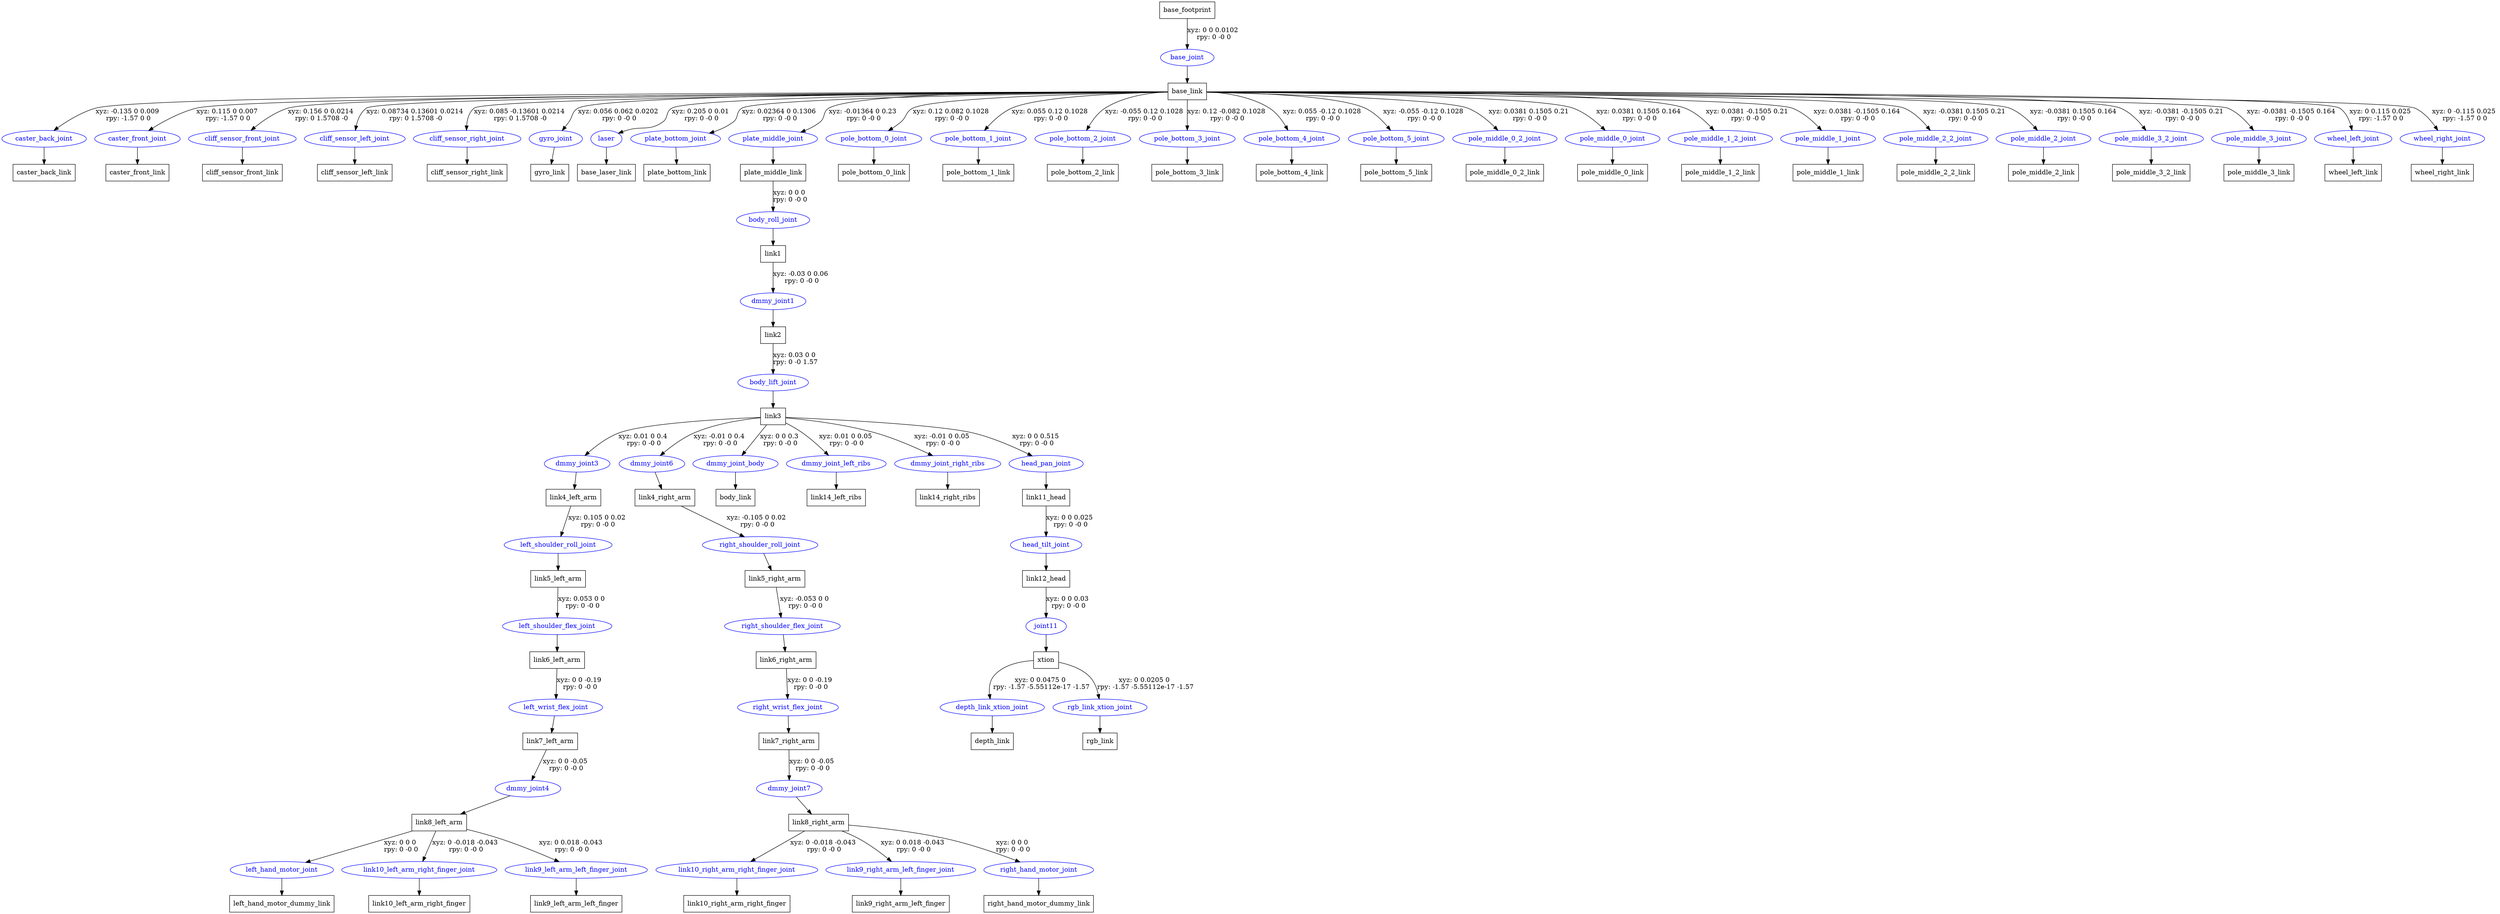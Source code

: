 digraph G {
node [shape=box];
"base_footprint" [label="base_footprint"];
"base_link" [label="base_link"];
"caster_back_link" [label="caster_back_link"];
"caster_front_link" [label="caster_front_link"];
"cliff_sensor_front_link" [label="cliff_sensor_front_link"];
"cliff_sensor_left_link" [label="cliff_sensor_left_link"];
"cliff_sensor_right_link" [label="cliff_sensor_right_link"];
"gyro_link" [label="gyro_link"];
"base_laser_link" [label="base_laser_link"];
"plate_bottom_link" [label="plate_bottom_link"];
"plate_middle_link" [label="plate_middle_link"];
"link1" [label="link1"];
"link2" [label="link2"];
"link3" [label="link3"];
"link4_left_arm" [label="link4_left_arm"];
"link5_left_arm" [label="link5_left_arm"];
"link6_left_arm" [label="link6_left_arm"];
"link7_left_arm" [label="link7_left_arm"];
"link8_left_arm" [label="link8_left_arm"];
"left_hand_motor_dummy_link" [label="left_hand_motor_dummy_link"];
"link10_left_arm_right_finger" [label="link10_left_arm_right_finger"];
"link9_left_arm_left_finger" [label="link9_left_arm_left_finger"];
"link4_right_arm" [label="link4_right_arm"];
"link5_right_arm" [label="link5_right_arm"];
"link6_right_arm" [label="link6_right_arm"];
"link7_right_arm" [label="link7_right_arm"];
"link8_right_arm" [label="link8_right_arm"];
"link10_right_arm_right_finger" [label="link10_right_arm_right_finger"];
"link9_right_arm_left_finger" [label="link9_right_arm_left_finger"];
"right_hand_motor_dummy_link" [label="right_hand_motor_dummy_link"];
"body_link" [label="body_link"];
"link14_left_ribs" [label="link14_left_ribs"];
"link14_right_ribs" [label="link14_right_ribs"];
"link11_head" [label="link11_head"];
"link12_head" [label="link12_head"];
"xtion" [label="xtion"];
"depth_link" [label="depth_link"];
"rgb_link" [label="rgb_link"];
"pole_bottom_0_link" [label="pole_bottom_0_link"];
"pole_bottom_1_link" [label="pole_bottom_1_link"];
"pole_bottom_2_link" [label="pole_bottom_2_link"];
"pole_bottom_3_link" [label="pole_bottom_3_link"];
"pole_bottom_4_link" [label="pole_bottom_4_link"];
"pole_bottom_5_link" [label="pole_bottom_5_link"];
"pole_middle_0_2_link" [label="pole_middle_0_2_link"];
"pole_middle_0_link" [label="pole_middle_0_link"];
"pole_middle_1_2_link" [label="pole_middle_1_2_link"];
"pole_middle_1_link" [label="pole_middle_1_link"];
"pole_middle_2_2_link" [label="pole_middle_2_2_link"];
"pole_middle_2_link" [label="pole_middle_2_link"];
"pole_middle_3_2_link" [label="pole_middle_3_2_link"];
"pole_middle_3_link" [label="pole_middle_3_link"];
"wheel_left_link" [label="wheel_left_link"];
"wheel_right_link" [label="wheel_right_link"];
node [shape=ellipse, color=blue, fontcolor=blue];
"base_footprint" -> "base_joint" [label="xyz: 0 0 0.0102 \nrpy: 0 -0 0"]
"base_joint" -> "base_link"
"base_link" -> "caster_back_joint" [label="xyz: -0.135 0 0.009 \nrpy: -1.57 0 0"]
"caster_back_joint" -> "caster_back_link"
"base_link" -> "caster_front_joint" [label="xyz: 0.115 0 0.007 \nrpy: -1.57 0 0"]
"caster_front_joint" -> "caster_front_link"
"base_link" -> "cliff_sensor_front_joint" [label="xyz: 0.156 0 0.0214 \nrpy: 0 1.5708 -0"]
"cliff_sensor_front_joint" -> "cliff_sensor_front_link"
"base_link" -> "cliff_sensor_left_joint" [label="xyz: 0.08734 0.13601 0.0214 \nrpy: 0 1.5708 -0"]
"cliff_sensor_left_joint" -> "cliff_sensor_left_link"
"base_link" -> "cliff_sensor_right_joint" [label="xyz: 0.085 -0.13601 0.0214 \nrpy: 0 1.5708 -0"]
"cliff_sensor_right_joint" -> "cliff_sensor_right_link"
"base_link" -> "gyro_joint" [label="xyz: 0.056 0.062 0.0202 \nrpy: 0 -0 0"]
"gyro_joint" -> "gyro_link"
"base_link" -> "laser" [label="xyz: 0.205 0 0.01 \nrpy: 0 -0 0"]
"laser" -> "base_laser_link"
"base_link" -> "plate_bottom_joint" [label="xyz: 0.02364 0 0.1306 \nrpy: 0 -0 0"]
"plate_bottom_joint" -> "plate_bottom_link"
"base_link" -> "plate_middle_joint" [label="xyz: -0.01364 0 0.23 \nrpy: 0 -0 0"]
"plate_middle_joint" -> "plate_middle_link"
"plate_middle_link" -> "body_roll_joint" [label="xyz: 0 0 0 \nrpy: 0 -0 0"]
"body_roll_joint" -> "link1"
"link1" -> "dmmy_joint1" [label="xyz: -0.03 0 0.06 \nrpy: 0 -0 0"]
"dmmy_joint1" -> "link2"
"link2" -> "body_lift_joint" [label="xyz: 0.03 0 0 \nrpy: 0 -0 1.57"]
"body_lift_joint" -> "link3"
"link3" -> "dmmy_joint3" [label="xyz: 0.01 0 0.4 \nrpy: 0 -0 0"]
"dmmy_joint3" -> "link4_left_arm"
"link4_left_arm" -> "left_shoulder_roll_joint" [label="xyz: 0.105 0 0.02 \nrpy: 0 -0 0"]
"left_shoulder_roll_joint" -> "link5_left_arm"
"link5_left_arm" -> "left_shoulder_flex_joint" [label="xyz: 0.053 0 0 \nrpy: 0 -0 0"]
"left_shoulder_flex_joint" -> "link6_left_arm"
"link6_left_arm" -> "left_wrist_flex_joint" [label="xyz: 0 0 -0.19 \nrpy: 0 -0 0"]
"left_wrist_flex_joint" -> "link7_left_arm"
"link7_left_arm" -> "dmmy_joint4" [label="xyz: 0 0 -0.05 \nrpy: 0 -0 0"]
"dmmy_joint4" -> "link8_left_arm"
"link8_left_arm" -> "left_hand_motor_joint" [label="xyz: 0 0 0 \nrpy: 0 -0 0"]
"left_hand_motor_joint" -> "left_hand_motor_dummy_link"
"link8_left_arm" -> "link10_left_arm_right_finger_joint" [label="xyz: 0 -0.018 -0.043 \nrpy: 0 -0 0"]
"link10_left_arm_right_finger_joint" -> "link10_left_arm_right_finger"
"link8_left_arm" -> "link9_left_arm_left_finger_joint" [label="xyz: 0 0.018 -0.043 \nrpy: 0 -0 0"]
"link9_left_arm_left_finger_joint" -> "link9_left_arm_left_finger"
"link3" -> "dmmy_joint6" [label="xyz: -0.01 0 0.4 \nrpy: 0 -0 0"]
"dmmy_joint6" -> "link4_right_arm"
"link4_right_arm" -> "right_shoulder_roll_joint" [label="xyz: -0.105 0 0.02 \nrpy: 0 -0 0"]
"right_shoulder_roll_joint" -> "link5_right_arm"
"link5_right_arm" -> "right_shoulder_flex_joint" [label="xyz: -0.053 0 0 \nrpy: 0 -0 0"]
"right_shoulder_flex_joint" -> "link6_right_arm"
"link6_right_arm" -> "right_wrist_flex_joint" [label="xyz: 0 0 -0.19 \nrpy: 0 -0 0"]
"right_wrist_flex_joint" -> "link7_right_arm"
"link7_right_arm" -> "dmmy_joint7" [label="xyz: 0 0 -0.05 \nrpy: 0 -0 0"]
"dmmy_joint7" -> "link8_right_arm"
"link8_right_arm" -> "link10_right_arm_right_finger_joint" [label="xyz: 0 -0.018 -0.043 \nrpy: 0 -0 0"]
"link10_right_arm_right_finger_joint" -> "link10_right_arm_right_finger"
"link8_right_arm" -> "link9_right_arm_left_finger_joint" [label="xyz: 0 0.018 -0.043 \nrpy: 0 -0 0"]
"link9_right_arm_left_finger_joint" -> "link9_right_arm_left_finger"
"link8_right_arm" -> "right_hand_motor_joint" [label="xyz: 0 0 0 \nrpy: 0 -0 0"]
"right_hand_motor_joint" -> "right_hand_motor_dummy_link"
"link3" -> "dmmy_joint_body" [label="xyz: 0 0 0.3 \nrpy: 0 -0 0"]
"dmmy_joint_body" -> "body_link"
"link3" -> "dmmy_joint_left_ribs" [label="xyz: 0.01 0 0.05 \nrpy: 0 -0 0"]
"dmmy_joint_left_ribs" -> "link14_left_ribs"
"link3" -> "dmmy_joint_right_ribs" [label="xyz: -0.01 0 0.05 \nrpy: 0 -0 0"]
"dmmy_joint_right_ribs" -> "link14_right_ribs"
"link3" -> "head_pan_joint" [label="xyz: 0 0 0.515 \nrpy: 0 -0 0"]
"head_pan_joint" -> "link11_head"
"link11_head" -> "head_tilt_joint" [label="xyz: 0 0 0.025 \nrpy: 0 -0 0"]
"head_tilt_joint" -> "link12_head"
"link12_head" -> "joint11" [label="xyz: 0 0 0.03 \nrpy: 0 -0 0"]
"joint11" -> "xtion"
"xtion" -> "depth_link_xtion_joint" [label="xyz: 0 0.0475 0 \nrpy: -1.57 -5.55112e-17 -1.57"]
"depth_link_xtion_joint" -> "depth_link"
"xtion" -> "rgb_link_xtion_joint" [label="xyz: 0 0.0205 0 \nrpy: -1.57 -5.55112e-17 -1.57"]
"rgb_link_xtion_joint" -> "rgb_link"
"base_link" -> "pole_bottom_0_joint" [label="xyz: 0.12 0.082 0.1028 \nrpy: 0 -0 0"]
"pole_bottom_0_joint" -> "pole_bottom_0_link"
"base_link" -> "pole_bottom_1_joint" [label="xyz: 0.055 0.12 0.1028 \nrpy: 0 -0 0"]
"pole_bottom_1_joint" -> "pole_bottom_1_link"
"base_link" -> "pole_bottom_2_joint" [label="xyz: -0.055 0.12 0.1028 \nrpy: 0 -0 0"]
"pole_bottom_2_joint" -> "pole_bottom_2_link"
"base_link" -> "pole_bottom_3_joint" [label="xyz: 0.12 -0.082 0.1028 \nrpy: 0 -0 0"]
"pole_bottom_3_joint" -> "pole_bottom_3_link"
"base_link" -> "pole_bottom_4_joint" [label="xyz: 0.055 -0.12 0.1028 \nrpy: 0 -0 0"]
"pole_bottom_4_joint" -> "pole_bottom_4_link"
"base_link" -> "pole_bottom_5_joint" [label="xyz: -0.055 -0.12 0.1028 \nrpy: 0 -0 0"]
"pole_bottom_5_joint" -> "pole_bottom_5_link"
"base_link" -> "pole_middle_0_2_joint" [label="xyz: 0.0381 0.1505 0.21 \nrpy: 0 -0 0"]
"pole_middle_0_2_joint" -> "pole_middle_0_2_link"
"base_link" -> "pole_middle_0_joint" [label="xyz: 0.0381 0.1505 0.164 \nrpy: 0 -0 0"]
"pole_middle_0_joint" -> "pole_middle_0_link"
"base_link" -> "pole_middle_1_2_joint" [label="xyz: 0.0381 -0.1505 0.21 \nrpy: 0 -0 0"]
"pole_middle_1_2_joint" -> "pole_middle_1_2_link"
"base_link" -> "pole_middle_1_joint" [label="xyz: 0.0381 -0.1505 0.164 \nrpy: 0 -0 0"]
"pole_middle_1_joint" -> "pole_middle_1_link"
"base_link" -> "pole_middle_2_2_joint" [label="xyz: -0.0381 0.1505 0.21 \nrpy: 0 -0 0"]
"pole_middle_2_2_joint" -> "pole_middle_2_2_link"
"base_link" -> "pole_middle_2_joint" [label="xyz: -0.0381 0.1505 0.164 \nrpy: 0 -0 0"]
"pole_middle_2_joint" -> "pole_middle_2_link"
"base_link" -> "pole_middle_3_2_joint" [label="xyz: -0.0381 -0.1505 0.21 \nrpy: 0 -0 0"]
"pole_middle_3_2_joint" -> "pole_middle_3_2_link"
"base_link" -> "pole_middle_3_joint" [label="xyz: -0.0381 -0.1505 0.164 \nrpy: 0 -0 0"]
"pole_middle_3_joint" -> "pole_middle_3_link"
"base_link" -> "wheel_left_joint" [label="xyz: 0 0.115 0.025 \nrpy: -1.57 0 0"]
"wheel_left_joint" -> "wheel_left_link"
"base_link" -> "wheel_right_joint" [label="xyz: 0 -0.115 0.025 \nrpy: -1.57 0 0"]
"wheel_right_joint" -> "wheel_right_link"
}
